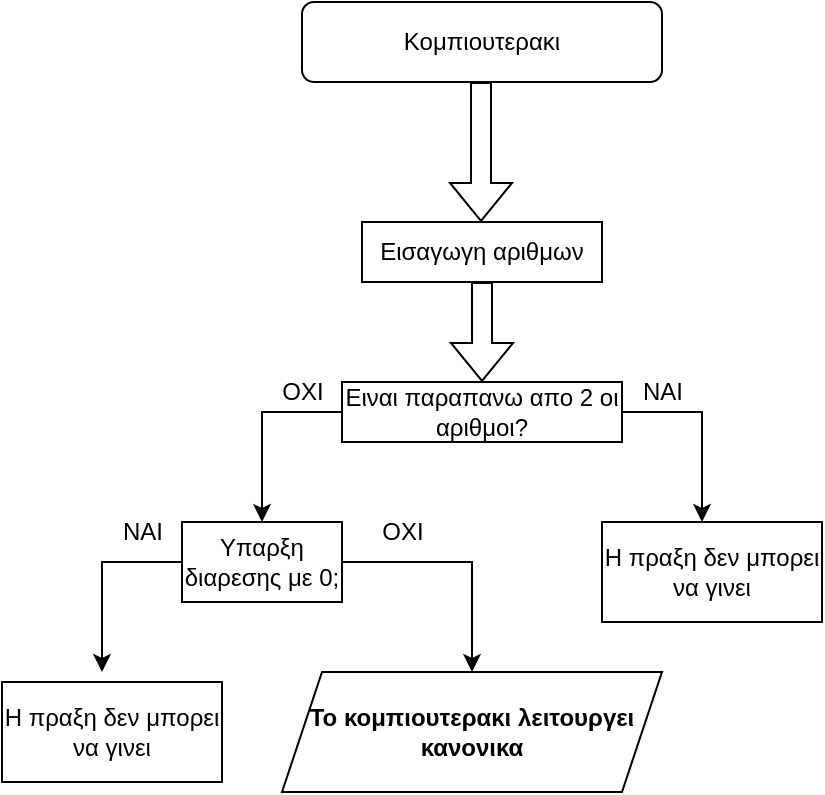 <mxfile version="20.5.3" type="github">
  <diagram id="C5RBs43oDa-KdzZeNtuy" name="Page-1">
    <mxGraphModel dx="1141" dy="775" grid="1" gridSize="10" guides="1" tooltips="1" connect="1" arrows="1" fold="1" page="1" pageScale="1" pageWidth="827" pageHeight="1169" math="0" shadow="0">
      <root>
        <mxCell id="WIyWlLk6GJQsqaUBKTNV-0" />
        <mxCell id="WIyWlLk6GJQsqaUBKTNV-1" parent="WIyWlLk6GJQsqaUBKTNV-0" />
        <mxCell id="u5tL2hUtAfJTK3kxWCVC-52" value="" style="endArrow=classic;html=1;rounded=0;exitX=1;exitY=0.5;exitDx=0;exitDy=0;" edge="1" parent="WIyWlLk6GJQsqaUBKTNV-1">
          <mxGeometry width="50" height="50" relative="1" as="geometry">
            <mxPoint x="290" y="285" as="sourcePoint" />
            <mxPoint x="250" y="340" as="targetPoint" />
            <Array as="points">
              <mxPoint x="250" y="285" />
              <mxPoint x="250" y="340" />
            </Array>
          </mxGeometry>
        </mxCell>
        <mxCell id="WIyWlLk6GJQsqaUBKTNV-3" value="Κομπιουτερακι" style="rounded=1;whiteSpace=wrap;html=1;fontSize=12;glass=0;strokeWidth=1;shadow=0;" parent="WIyWlLk6GJQsqaUBKTNV-1" vertex="1">
          <mxGeometry x="270" y="80" width="180" height="40" as="geometry" />
        </mxCell>
        <mxCell id="u5tL2hUtAfJTK3kxWCVC-30" value="" style="shape=flexArrow;endArrow=classic;html=1;rounded=0;" edge="1" parent="WIyWlLk6GJQsqaUBKTNV-1">
          <mxGeometry width="50" height="50" relative="1" as="geometry">
            <mxPoint x="359.5" y="120" as="sourcePoint" />
            <mxPoint x="359.5" y="190" as="targetPoint" />
          </mxGeometry>
        </mxCell>
        <mxCell id="u5tL2hUtAfJTK3kxWCVC-31" value="Εισαγωγη αριθμων" style="rounded=0;whiteSpace=wrap;html=1;" vertex="1" parent="WIyWlLk6GJQsqaUBKTNV-1">
          <mxGeometry x="300" y="190" width="120" height="30" as="geometry" />
        </mxCell>
        <mxCell id="u5tL2hUtAfJTK3kxWCVC-33" value="Ειναι παραπανω απο 2 οι αριθμοι?" style="rounded=0;whiteSpace=wrap;html=1;" vertex="1" parent="WIyWlLk6GJQsqaUBKTNV-1">
          <mxGeometry x="290" y="270" width="140" height="30" as="geometry" />
        </mxCell>
        <mxCell id="u5tL2hUtAfJTK3kxWCVC-34" value="" style="shape=flexArrow;endArrow=classic;html=1;rounded=0;" edge="1" parent="WIyWlLk6GJQsqaUBKTNV-1">
          <mxGeometry width="50" height="50" relative="1" as="geometry">
            <mxPoint x="360" y="220" as="sourcePoint" />
            <mxPoint x="360" y="270" as="targetPoint" />
          </mxGeometry>
        </mxCell>
        <mxCell id="u5tL2hUtAfJTK3kxWCVC-35" value="" style="endArrow=classic;html=1;rounded=0;exitX=1;exitY=0.5;exitDx=0;exitDy=0;" edge="1" parent="WIyWlLk6GJQsqaUBKTNV-1" source="u5tL2hUtAfJTK3kxWCVC-33">
          <mxGeometry width="50" height="50" relative="1" as="geometry">
            <mxPoint x="430" y="284.5" as="sourcePoint" />
            <mxPoint x="470" y="340" as="targetPoint" />
            <Array as="points">
              <mxPoint x="470" y="285" />
              <mxPoint x="470" y="340" />
            </Array>
          </mxGeometry>
        </mxCell>
        <mxCell id="u5tL2hUtAfJTK3kxWCVC-36" value="NAI" style="text;html=1;align=center;verticalAlign=middle;resizable=0;points=[];autosize=1;strokeColor=none;fillColor=none;" vertex="1" parent="WIyWlLk6GJQsqaUBKTNV-1">
          <mxGeometry x="430" y="260" width="40" height="30" as="geometry" />
        </mxCell>
        <mxCell id="u5tL2hUtAfJTK3kxWCVC-38" value="H πραξη δεν μπορει να γινει" style="rounded=0;whiteSpace=wrap;html=1;" vertex="1" parent="WIyWlLk6GJQsqaUBKTNV-1">
          <mxGeometry x="420" y="340" width="110" height="50" as="geometry" />
        </mxCell>
        <mxCell id="u5tL2hUtAfJTK3kxWCVC-63" style="edgeStyle=orthogonalEdgeStyle;rounded=0;orthogonalLoop=1;jettySize=auto;html=1;exitX=1;exitY=0.5;exitDx=0;exitDy=0;" edge="1" parent="WIyWlLk6GJQsqaUBKTNV-1" source="u5tL2hUtAfJTK3kxWCVC-53" target="u5tL2hUtAfJTK3kxWCVC-61">
          <mxGeometry relative="1" as="geometry" />
        </mxCell>
        <mxCell id="u5tL2hUtAfJTK3kxWCVC-53" value="Υπαρξη διαρεσης με 0;" style="rounded=0;whiteSpace=wrap;html=1;" vertex="1" parent="WIyWlLk6GJQsqaUBKTNV-1">
          <mxGeometry x="210" y="340" width="80" height="40" as="geometry" />
        </mxCell>
        <mxCell id="u5tL2hUtAfJTK3kxWCVC-54" value="ΟΧΙ" style="text;html=1;align=center;verticalAlign=middle;resizable=0;points=[];autosize=1;strokeColor=none;fillColor=none;" vertex="1" parent="WIyWlLk6GJQsqaUBKTNV-1">
          <mxGeometry x="250" y="260" width="40" height="30" as="geometry" />
        </mxCell>
        <mxCell id="u5tL2hUtAfJTK3kxWCVC-55" value="" style="endArrow=classic;html=1;rounded=0;exitX=1;exitY=0.5;exitDx=0;exitDy=0;" edge="1" parent="WIyWlLk6GJQsqaUBKTNV-1">
          <mxGeometry width="50" height="50" relative="1" as="geometry">
            <mxPoint x="210" y="360" as="sourcePoint" />
            <mxPoint x="170" y="415" as="targetPoint" />
            <Array as="points">
              <mxPoint x="170" y="360" />
              <mxPoint x="170" y="415" />
            </Array>
          </mxGeometry>
        </mxCell>
        <mxCell id="u5tL2hUtAfJTK3kxWCVC-56" value="NAI" style="text;html=1;align=center;verticalAlign=middle;resizable=0;points=[];autosize=1;strokeColor=none;fillColor=none;" vertex="1" parent="WIyWlLk6GJQsqaUBKTNV-1">
          <mxGeometry x="170" y="330" width="40" height="30" as="geometry" />
        </mxCell>
        <mxCell id="u5tL2hUtAfJTK3kxWCVC-57" value="H πραξη δεν μπορει να γινει" style="rounded=0;whiteSpace=wrap;html=1;" vertex="1" parent="WIyWlLk6GJQsqaUBKTNV-1">
          <mxGeometry x="120" y="420" width="110" height="50" as="geometry" />
        </mxCell>
        <mxCell id="u5tL2hUtAfJTK3kxWCVC-60" value="ΟΧΙ" style="text;html=1;align=center;verticalAlign=middle;resizable=0;points=[];autosize=1;strokeColor=none;fillColor=none;" vertex="1" parent="WIyWlLk6GJQsqaUBKTNV-1">
          <mxGeometry x="300" y="330" width="40" height="30" as="geometry" />
        </mxCell>
        <mxCell id="u5tL2hUtAfJTK3kxWCVC-61" value="&lt;b&gt;Το κομπιουτερακι λειτουργει κανονικα&lt;/b&gt;" style="shape=parallelogram;perimeter=parallelogramPerimeter;whiteSpace=wrap;html=1;fixedSize=1;" vertex="1" parent="WIyWlLk6GJQsqaUBKTNV-1">
          <mxGeometry x="260" y="415" width="190" height="60" as="geometry" />
        </mxCell>
      </root>
    </mxGraphModel>
  </diagram>
</mxfile>
